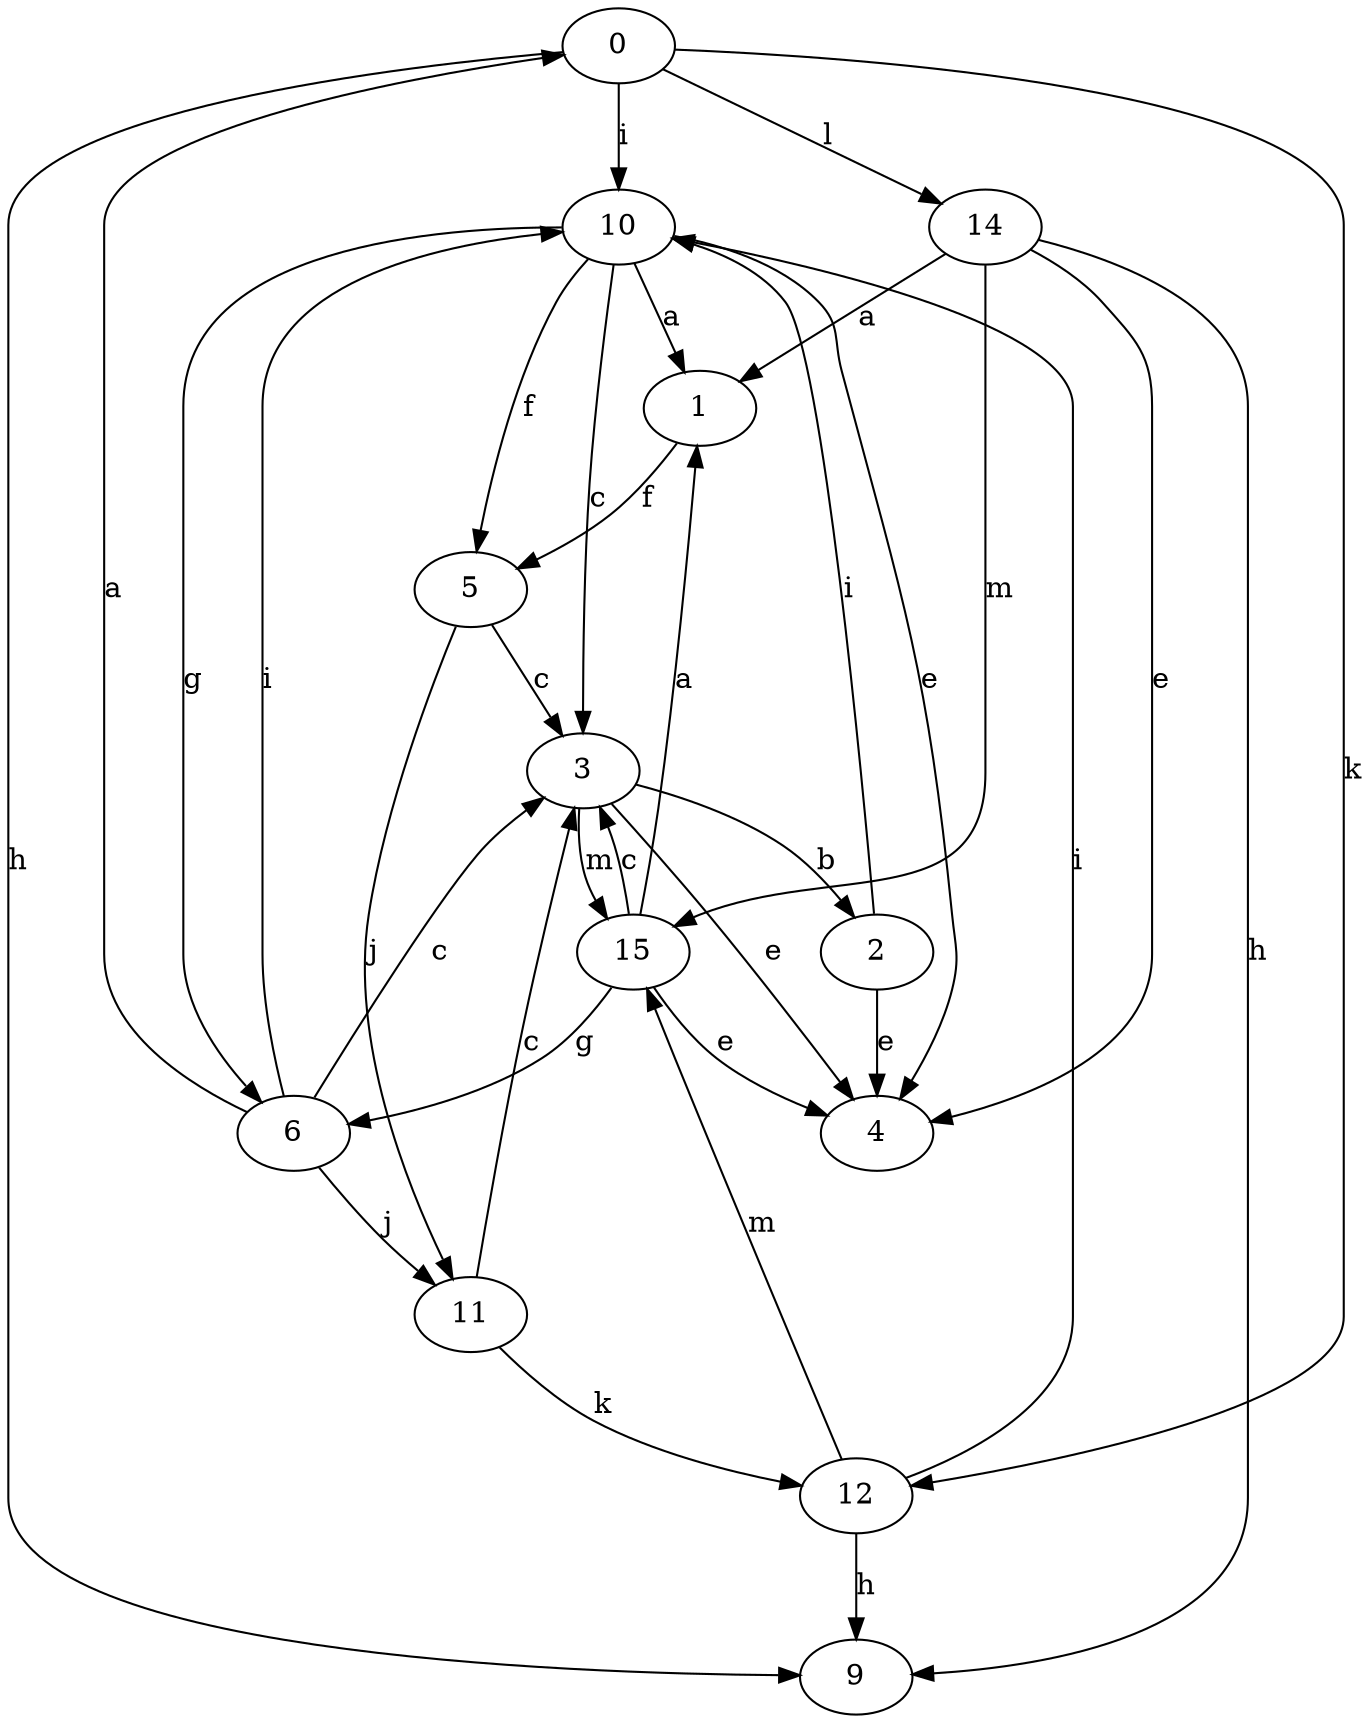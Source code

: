strict digraph  {
0;
1;
2;
3;
4;
5;
6;
9;
10;
11;
12;
14;
15;
0 -> 9  [label=h];
0 -> 10  [label=i];
0 -> 12  [label=k];
0 -> 14  [label=l];
1 -> 5  [label=f];
2 -> 4  [label=e];
2 -> 10  [label=i];
3 -> 2  [label=b];
3 -> 4  [label=e];
3 -> 15  [label=m];
5 -> 3  [label=c];
5 -> 11  [label=j];
6 -> 0  [label=a];
6 -> 3  [label=c];
6 -> 10  [label=i];
6 -> 11  [label=j];
10 -> 1  [label=a];
10 -> 3  [label=c];
10 -> 4  [label=e];
10 -> 5  [label=f];
10 -> 6  [label=g];
11 -> 3  [label=c];
11 -> 12  [label=k];
12 -> 9  [label=h];
12 -> 10  [label=i];
12 -> 15  [label=m];
14 -> 1  [label=a];
14 -> 4  [label=e];
14 -> 9  [label=h];
14 -> 15  [label=m];
15 -> 1  [label=a];
15 -> 3  [label=c];
15 -> 4  [label=e];
15 -> 6  [label=g];
}
